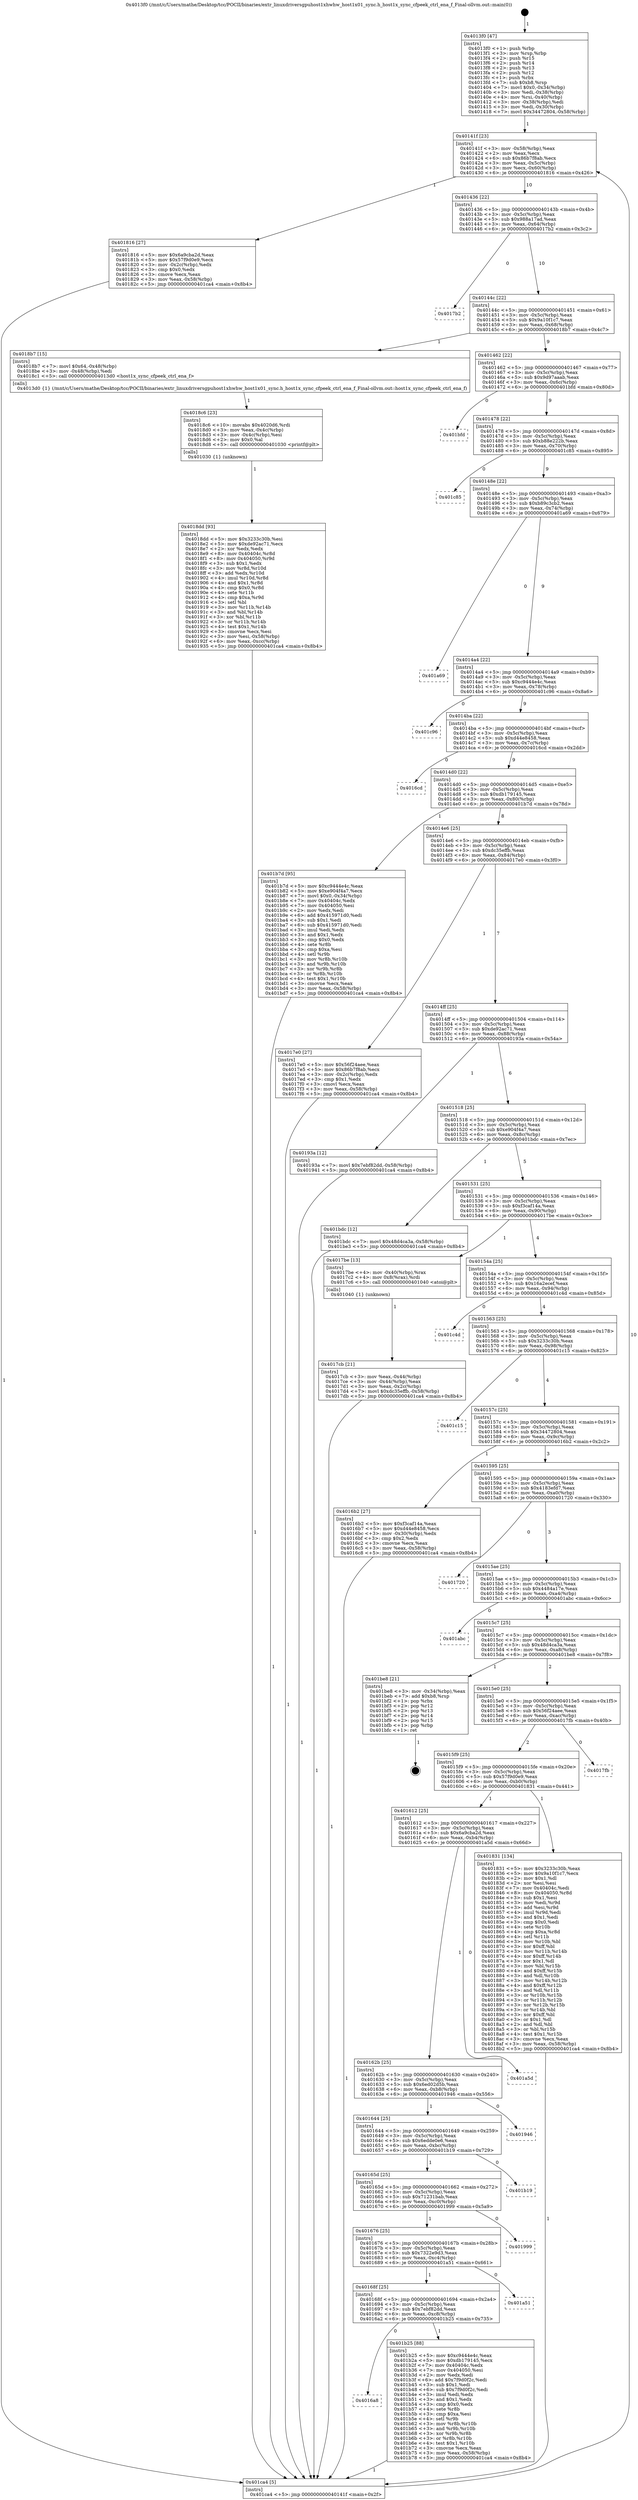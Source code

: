digraph "0x4013f0" {
  label = "0x4013f0 (/mnt/c/Users/mathe/Desktop/tcc/POCII/binaries/extr_linuxdriversgpuhost1xhwhw_host1x01_sync.h_host1x_sync_cfpeek_ctrl_ena_f_Final-ollvm.out::main(0))"
  labelloc = "t"
  node[shape=record]

  Entry [label="",width=0.3,height=0.3,shape=circle,fillcolor=black,style=filled]
  "0x40141f" [label="{
     0x40141f [23]\l
     | [instrs]\l
     &nbsp;&nbsp;0x40141f \<+3\>: mov -0x58(%rbp),%eax\l
     &nbsp;&nbsp;0x401422 \<+2\>: mov %eax,%ecx\l
     &nbsp;&nbsp;0x401424 \<+6\>: sub $0x86b7f8ab,%ecx\l
     &nbsp;&nbsp;0x40142a \<+3\>: mov %eax,-0x5c(%rbp)\l
     &nbsp;&nbsp;0x40142d \<+3\>: mov %ecx,-0x60(%rbp)\l
     &nbsp;&nbsp;0x401430 \<+6\>: je 0000000000401816 \<main+0x426\>\l
  }"]
  "0x401816" [label="{
     0x401816 [27]\l
     | [instrs]\l
     &nbsp;&nbsp;0x401816 \<+5\>: mov $0x6a9cba2d,%eax\l
     &nbsp;&nbsp;0x40181b \<+5\>: mov $0x57f9d0e9,%ecx\l
     &nbsp;&nbsp;0x401820 \<+3\>: mov -0x2c(%rbp),%edx\l
     &nbsp;&nbsp;0x401823 \<+3\>: cmp $0x0,%edx\l
     &nbsp;&nbsp;0x401826 \<+3\>: cmove %ecx,%eax\l
     &nbsp;&nbsp;0x401829 \<+3\>: mov %eax,-0x58(%rbp)\l
     &nbsp;&nbsp;0x40182c \<+5\>: jmp 0000000000401ca4 \<main+0x8b4\>\l
  }"]
  "0x401436" [label="{
     0x401436 [22]\l
     | [instrs]\l
     &nbsp;&nbsp;0x401436 \<+5\>: jmp 000000000040143b \<main+0x4b\>\l
     &nbsp;&nbsp;0x40143b \<+3\>: mov -0x5c(%rbp),%eax\l
     &nbsp;&nbsp;0x40143e \<+5\>: sub $0x988a17ad,%eax\l
     &nbsp;&nbsp;0x401443 \<+3\>: mov %eax,-0x64(%rbp)\l
     &nbsp;&nbsp;0x401446 \<+6\>: je 00000000004017b2 \<main+0x3c2\>\l
  }"]
  Exit [label="",width=0.3,height=0.3,shape=circle,fillcolor=black,style=filled,peripheries=2]
  "0x4017b2" [label="{
     0x4017b2\l
  }", style=dashed]
  "0x40144c" [label="{
     0x40144c [22]\l
     | [instrs]\l
     &nbsp;&nbsp;0x40144c \<+5\>: jmp 0000000000401451 \<main+0x61\>\l
     &nbsp;&nbsp;0x401451 \<+3\>: mov -0x5c(%rbp),%eax\l
     &nbsp;&nbsp;0x401454 \<+5\>: sub $0x9a10f1c7,%eax\l
     &nbsp;&nbsp;0x401459 \<+3\>: mov %eax,-0x68(%rbp)\l
     &nbsp;&nbsp;0x40145c \<+6\>: je 00000000004018b7 \<main+0x4c7\>\l
  }"]
  "0x4016a8" [label="{
     0x4016a8\l
  }", style=dashed]
  "0x4018b7" [label="{
     0x4018b7 [15]\l
     | [instrs]\l
     &nbsp;&nbsp;0x4018b7 \<+7\>: movl $0x64,-0x48(%rbp)\l
     &nbsp;&nbsp;0x4018be \<+3\>: mov -0x48(%rbp),%edi\l
     &nbsp;&nbsp;0x4018c1 \<+5\>: call 00000000004013d0 \<host1x_sync_cfpeek_ctrl_ena_f\>\l
     | [calls]\l
     &nbsp;&nbsp;0x4013d0 \{1\} (/mnt/c/Users/mathe/Desktop/tcc/POCII/binaries/extr_linuxdriversgpuhost1xhwhw_host1x01_sync.h_host1x_sync_cfpeek_ctrl_ena_f_Final-ollvm.out::host1x_sync_cfpeek_ctrl_ena_f)\l
  }"]
  "0x401462" [label="{
     0x401462 [22]\l
     | [instrs]\l
     &nbsp;&nbsp;0x401462 \<+5\>: jmp 0000000000401467 \<main+0x77\>\l
     &nbsp;&nbsp;0x401467 \<+3\>: mov -0x5c(%rbp),%eax\l
     &nbsp;&nbsp;0x40146a \<+5\>: sub $0x9d97aaab,%eax\l
     &nbsp;&nbsp;0x40146f \<+3\>: mov %eax,-0x6c(%rbp)\l
     &nbsp;&nbsp;0x401472 \<+6\>: je 0000000000401bfd \<main+0x80d\>\l
  }"]
  "0x401b25" [label="{
     0x401b25 [88]\l
     | [instrs]\l
     &nbsp;&nbsp;0x401b25 \<+5\>: mov $0xc9444e4c,%eax\l
     &nbsp;&nbsp;0x401b2a \<+5\>: mov $0xdb179145,%ecx\l
     &nbsp;&nbsp;0x401b2f \<+7\>: mov 0x40404c,%edx\l
     &nbsp;&nbsp;0x401b36 \<+7\>: mov 0x404050,%esi\l
     &nbsp;&nbsp;0x401b3d \<+2\>: mov %edx,%edi\l
     &nbsp;&nbsp;0x401b3f \<+6\>: add $0x7f9d0f2c,%edi\l
     &nbsp;&nbsp;0x401b45 \<+3\>: sub $0x1,%edi\l
     &nbsp;&nbsp;0x401b48 \<+6\>: sub $0x7f9d0f2c,%edi\l
     &nbsp;&nbsp;0x401b4e \<+3\>: imul %edi,%edx\l
     &nbsp;&nbsp;0x401b51 \<+3\>: and $0x1,%edx\l
     &nbsp;&nbsp;0x401b54 \<+3\>: cmp $0x0,%edx\l
     &nbsp;&nbsp;0x401b57 \<+4\>: sete %r8b\l
     &nbsp;&nbsp;0x401b5b \<+3\>: cmp $0xa,%esi\l
     &nbsp;&nbsp;0x401b5e \<+4\>: setl %r9b\l
     &nbsp;&nbsp;0x401b62 \<+3\>: mov %r8b,%r10b\l
     &nbsp;&nbsp;0x401b65 \<+3\>: and %r9b,%r10b\l
     &nbsp;&nbsp;0x401b68 \<+3\>: xor %r9b,%r8b\l
     &nbsp;&nbsp;0x401b6b \<+3\>: or %r8b,%r10b\l
     &nbsp;&nbsp;0x401b6e \<+4\>: test $0x1,%r10b\l
     &nbsp;&nbsp;0x401b72 \<+3\>: cmovne %ecx,%eax\l
     &nbsp;&nbsp;0x401b75 \<+3\>: mov %eax,-0x58(%rbp)\l
     &nbsp;&nbsp;0x401b78 \<+5\>: jmp 0000000000401ca4 \<main+0x8b4\>\l
  }"]
  "0x401bfd" [label="{
     0x401bfd\l
  }", style=dashed]
  "0x401478" [label="{
     0x401478 [22]\l
     | [instrs]\l
     &nbsp;&nbsp;0x401478 \<+5\>: jmp 000000000040147d \<main+0x8d\>\l
     &nbsp;&nbsp;0x40147d \<+3\>: mov -0x5c(%rbp),%eax\l
     &nbsp;&nbsp;0x401480 \<+5\>: sub $0xb88e222b,%eax\l
     &nbsp;&nbsp;0x401485 \<+3\>: mov %eax,-0x70(%rbp)\l
     &nbsp;&nbsp;0x401488 \<+6\>: je 0000000000401c85 \<main+0x895\>\l
  }"]
  "0x40168f" [label="{
     0x40168f [25]\l
     | [instrs]\l
     &nbsp;&nbsp;0x40168f \<+5\>: jmp 0000000000401694 \<main+0x2a4\>\l
     &nbsp;&nbsp;0x401694 \<+3\>: mov -0x5c(%rbp),%eax\l
     &nbsp;&nbsp;0x401697 \<+5\>: sub $0x7ebf82dd,%eax\l
     &nbsp;&nbsp;0x40169c \<+6\>: mov %eax,-0xc8(%rbp)\l
     &nbsp;&nbsp;0x4016a2 \<+6\>: je 0000000000401b25 \<main+0x735\>\l
  }"]
  "0x401c85" [label="{
     0x401c85\l
  }", style=dashed]
  "0x40148e" [label="{
     0x40148e [22]\l
     | [instrs]\l
     &nbsp;&nbsp;0x40148e \<+5\>: jmp 0000000000401493 \<main+0xa3\>\l
     &nbsp;&nbsp;0x401493 \<+3\>: mov -0x5c(%rbp),%eax\l
     &nbsp;&nbsp;0x401496 \<+5\>: sub $0xb89c3cb2,%eax\l
     &nbsp;&nbsp;0x40149b \<+3\>: mov %eax,-0x74(%rbp)\l
     &nbsp;&nbsp;0x40149e \<+6\>: je 0000000000401a69 \<main+0x679\>\l
  }"]
  "0x401a51" [label="{
     0x401a51\l
  }", style=dashed]
  "0x401a69" [label="{
     0x401a69\l
  }", style=dashed]
  "0x4014a4" [label="{
     0x4014a4 [22]\l
     | [instrs]\l
     &nbsp;&nbsp;0x4014a4 \<+5\>: jmp 00000000004014a9 \<main+0xb9\>\l
     &nbsp;&nbsp;0x4014a9 \<+3\>: mov -0x5c(%rbp),%eax\l
     &nbsp;&nbsp;0x4014ac \<+5\>: sub $0xc9444e4c,%eax\l
     &nbsp;&nbsp;0x4014b1 \<+3\>: mov %eax,-0x78(%rbp)\l
     &nbsp;&nbsp;0x4014b4 \<+6\>: je 0000000000401c96 \<main+0x8a6\>\l
  }"]
  "0x401676" [label="{
     0x401676 [25]\l
     | [instrs]\l
     &nbsp;&nbsp;0x401676 \<+5\>: jmp 000000000040167b \<main+0x28b\>\l
     &nbsp;&nbsp;0x40167b \<+3\>: mov -0x5c(%rbp),%eax\l
     &nbsp;&nbsp;0x40167e \<+5\>: sub $0x7322e9d3,%eax\l
     &nbsp;&nbsp;0x401683 \<+6\>: mov %eax,-0xc4(%rbp)\l
     &nbsp;&nbsp;0x401689 \<+6\>: je 0000000000401a51 \<main+0x661\>\l
  }"]
  "0x401c96" [label="{
     0x401c96\l
  }", style=dashed]
  "0x4014ba" [label="{
     0x4014ba [22]\l
     | [instrs]\l
     &nbsp;&nbsp;0x4014ba \<+5\>: jmp 00000000004014bf \<main+0xcf\>\l
     &nbsp;&nbsp;0x4014bf \<+3\>: mov -0x5c(%rbp),%eax\l
     &nbsp;&nbsp;0x4014c2 \<+5\>: sub $0xd44e8458,%eax\l
     &nbsp;&nbsp;0x4014c7 \<+3\>: mov %eax,-0x7c(%rbp)\l
     &nbsp;&nbsp;0x4014ca \<+6\>: je 00000000004016cd \<main+0x2dd\>\l
  }"]
  "0x401999" [label="{
     0x401999\l
  }", style=dashed]
  "0x4016cd" [label="{
     0x4016cd\l
  }", style=dashed]
  "0x4014d0" [label="{
     0x4014d0 [22]\l
     | [instrs]\l
     &nbsp;&nbsp;0x4014d0 \<+5\>: jmp 00000000004014d5 \<main+0xe5\>\l
     &nbsp;&nbsp;0x4014d5 \<+3\>: mov -0x5c(%rbp),%eax\l
     &nbsp;&nbsp;0x4014d8 \<+5\>: sub $0xdb179145,%eax\l
     &nbsp;&nbsp;0x4014dd \<+3\>: mov %eax,-0x80(%rbp)\l
     &nbsp;&nbsp;0x4014e0 \<+6\>: je 0000000000401b7d \<main+0x78d\>\l
  }"]
  "0x40165d" [label="{
     0x40165d [25]\l
     | [instrs]\l
     &nbsp;&nbsp;0x40165d \<+5\>: jmp 0000000000401662 \<main+0x272\>\l
     &nbsp;&nbsp;0x401662 \<+3\>: mov -0x5c(%rbp),%eax\l
     &nbsp;&nbsp;0x401665 \<+5\>: sub $0x71231bab,%eax\l
     &nbsp;&nbsp;0x40166a \<+6\>: mov %eax,-0xc0(%rbp)\l
     &nbsp;&nbsp;0x401670 \<+6\>: je 0000000000401999 \<main+0x5a9\>\l
  }"]
  "0x401b7d" [label="{
     0x401b7d [95]\l
     | [instrs]\l
     &nbsp;&nbsp;0x401b7d \<+5\>: mov $0xc9444e4c,%eax\l
     &nbsp;&nbsp;0x401b82 \<+5\>: mov $0xe904f4a7,%ecx\l
     &nbsp;&nbsp;0x401b87 \<+7\>: movl $0x0,-0x34(%rbp)\l
     &nbsp;&nbsp;0x401b8e \<+7\>: mov 0x40404c,%edx\l
     &nbsp;&nbsp;0x401b95 \<+7\>: mov 0x404050,%esi\l
     &nbsp;&nbsp;0x401b9c \<+2\>: mov %edx,%edi\l
     &nbsp;&nbsp;0x401b9e \<+6\>: add $0x415971d0,%edi\l
     &nbsp;&nbsp;0x401ba4 \<+3\>: sub $0x1,%edi\l
     &nbsp;&nbsp;0x401ba7 \<+6\>: sub $0x415971d0,%edi\l
     &nbsp;&nbsp;0x401bad \<+3\>: imul %edi,%edx\l
     &nbsp;&nbsp;0x401bb0 \<+3\>: and $0x1,%edx\l
     &nbsp;&nbsp;0x401bb3 \<+3\>: cmp $0x0,%edx\l
     &nbsp;&nbsp;0x401bb6 \<+4\>: sete %r8b\l
     &nbsp;&nbsp;0x401bba \<+3\>: cmp $0xa,%esi\l
     &nbsp;&nbsp;0x401bbd \<+4\>: setl %r9b\l
     &nbsp;&nbsp;0x401bc1 \<+3\>: mov %r8b,%r10b\l
     &nbsp;&nbsp;0x401bc4 \<+3\>: and %r9b,%r10b\l
     &nbsp;&nbsp;0x401bc7 \<+3\>: xor %r9b,%r8b\l
     &nbsp;&nbsp;0x401bca \<+3\>: or %r8b,%r10b\l
     &nbsp;&nbsp;0x401bcd \<+4\>: test $0x1,%r10b\l
     &nbsp;&nbsp;0x401bd1 \<+3\>: cmovne %ecx,%eax\l
     &nbsp;&nbsp;0x401bd4 \<+3\>: mov %eax,-0x58(%rbp)\l
     &nbsp;&nbsp;0x401bd7 \<+5\>: jmp 0000000000401ca4 \<main+0x8b4\>\l
  }"]
  "0x4014e6" [label="{
     0x4014e6 [25]\l
     | [instrs]\l
     &nbsp;&nbsp;0x4014e6 \<+5\>: jmp 00000000004014eb \<main+0xfb\>\l
     &nbsp;&nbsp;0x4014eb \<+3\>: mov -0x5c(%rbp),%eax\l
     &nbsp;&nbsp;0x4014ee \<+5\>: sub $0xdc35effb,%eax\l
     &nbsp;&nbsp;0x4014f3 \<+6\>: mov %eax,-0x84(%rbp)\l
     &nbsp;&nbsp;0x4014f9 \<+6\>: je 00000000004017e0 \<main+0x3f0\>\l
  }"]
  "0x401b19" [label="{
     0x401b19\l
  }", style=dashed]
  "0x4017e0" [label="{
     0x4017e0 [27]\l
     | [instrs]\l
     &nbsp;&nbsp;0x4017e0 \<+5\>: mov $0x56f24aee,%eax\l
     &nbsp;&nbsp;0x4017e5 \<+5\>: mov $0x86b7f8ab,%ecx\l
     &nbsp;&nbsp;0x4017ea \<+3\>: mov -0x2c(%rbp),%edx\l
     &nbsp;&nbsp;0x4017ed \<+3\>: cmp $0x1,%edx\l
     &nbsp;&nbsp;0x4017f0 \<+3\>: cmovl %ecx,%eax\l
     &nbsp;&nbsp;0x4017f3 \<+3\>: mov %eax,-0x58(%rbp)\l
     &nbsp;&nbsp;0x4017f6 \<+5\>: jmp 0000000000401ca4 \<main+0x8b4\>\l
  }"]
  "0x4014ff" [label="{
     0x4014ff [25]\l
     | [instrs]\l
     &nbsp;&nbsp;0x4014ff \<+5\>: jmp 0000000000401504 \<main+0x114\>\l
     &nbsp;&nbsp;0x401504 \<+3\>: mov -0x5c(%rbp),%eax\l
     &nbsp;&nbsp;0x401507 \<+5\>: sub $0xde92ac71,%eax\l
     &nbsp;&nbsp;0x40150c \<+6\>: mov %eax,-0x88(%rbp)\l
     &nbsp;&nbsp;0x401512 \<+6\>: je 000000000040193a \<main+0x54a\>\l
  }"]
  "0x401644" [label="{
     0x401644 [25]\l
     | [instrs]\l
     &nbsp;&nbsp;0x401644 \<+5\>: jmp 0000000000401649 \<main+0x259\>\l
     &nbsp;&nbsp;0x401649 \<+3\>: mov -0x5c(%rbp),%eax\l
     &nbsp;&nbsp;0x40164c \<+5\>: sub $0x6edde0e6,%eax\l
     &nbsp;&nbsp;0x401651 \<+6\>: mov %eax,-0xbc(%rbp)\l
     &nbsp;&nbsp;0x401657 \<+6\>: je 0000000000401b19 \<main+0x729\>\l
  }"]
  "0x40193a" [label="{
     0x40193a [12]\l
     | [instrs]\l
     &nbsp;&nbsp;0x40193a \<+7\>: movl $0x7ebf82dd,-0x58(%rbp)\l
     &nbsp;&nbsp;0x401941 \<+5\>: jmp 0000000000401ca4 \<main+0x8b4\>\l
  }"]
  "0x401518" [label="{
     0x401518 [25]\l
     | [instrs]\l
     &nbsp;&nbsp;0x401518 \<+5\>: jmp 000000000040151d \<main+0x12d\>\l
     &nbsp;&nbsp;0x40151d \<+3\>: mov -0x5c(%rbp),%eax\l
     &nbsp;&nbsp;0x401520 \<+5\>: sub $0xe904f4a7,%eax\l
     &nbsp;&nbsp;0x401525 \<+6\>: mov %eax,-0x8c(%rbp)\l
     &nbsp;&nbsp;0x40152b \<+6\>: je 0000000000401bdc \<main+0x7ec\>\l
  }"]
  "0x401946" [label="{
     0x401946\l
  }", style=dashed]
  "0x401bdc" [label="{
     0x401bdc [12]\l
     | [instrs]\l
     &nbsp;&nbsp;0x401bdc \<+7\>: movl $0x48d4ca3a,-0x58(%rbp)\l
     &nbsp;&nbsp;0x401be3 \<+5\>: jmp 0000000000401ca4 \<main+0x8b4\>\l
  }"]
  "0x401531" [label="{
     0x401531 [25]\l
     | [instrs]\l
     &nbsp;&nbsp;0x401531 \<+5\>: jmp 0000000000401536 \<main+0x146\>\l
     &nbsp;&nbsp;0x401536 \<+3\>: mov -0x5c(%rbp),%eax\l
     &nbsp;&nbsp;0x401539 \<+5\>: sub $0xf3caf14a,%eax\l
     &nbsp;&nbsp;0x40153e \<+6\>: mov %eax,-0x90(%rbp)\l
     &nbsp;&nbsp;0x401544 \<+6\>: je 00000000004017be \<main+0x3ce\>\l
  }"]
  "0x40162b" [label="{
     0x40162b [25]\l
     | [instrs]\l
     &nbsp;&nbsp;0x40162b \<+5\>: jmp 0000000000401630 \<main+0x240\>\l
     &nbsp;&nbsp;0x401630 \<+3\>: mov -0x5c(%rbp),%eax\l
     &nbsp;&nbsp;0x401633 \<+5\>: sub $0x6ed02d5b,%eax\l
     &nbsp;&nbsp;0x401638 \<+6\>: mov %eax,-0xb8(%rbp)\l
     &nbsp;&nbsp;0x40163e \<+6\>: je 0000000000401946 \<main+0x556\>\l
  }"]
  "0x4017be" [label="{
     0x4017be [13]\l
     | [instrs]\l
     &nbsp;&nbsp;0x4017be \<+4\>: mov -0x40(%rbp),%rax\l
     &nbsp;&nbsp;0x4017c2 \<+4\>: mov 0x8(%rax),%rdi\l
     &nbsp;&nbsp;0x4017c6 \<+5\>: call 0000000000401040 \<atoi@plt\>\l
     | [calls]\l
     &nbsp;&nbsp;0x401040 \{1\} (unknown)\l
  }"]
  "0x40154a" [label="{
     0x40154a [25]\l
     | [instrs]\l
     &nbsp;&nbsp;0x40154a \<+5\>: jmp 000000000040154f \<main+0x15f\>\l
     &nbsp;&nbsp;0x40154f \<+3\>: mov -0x5c(%rbp),%eax\l
     &nbsp;&nbsp;0x401552 \<+5\>: sub $0x16a2ecef,%eax\l
     &nbsp;&nbsp;0x401557 \<+6\>: mov %eax,-0x94(%rbp)\l
     &nbsp;&nbsp;0x40155d \<+6\>: je 0000000000401c4d \<main+0x85d\>\l
  }"]
  "0x401a5d" [label="{
     0x401a5d\l
  }", style=dashed]
  "0x401c4d" [label="{
     0x401c4d\l
  }", style=dashed]
  "0x401563" [label="{
     0x401563 [25]\l
     | [instrs]\l
     &nbsp;&nbsp;0x401563 \<+5\>: jmp 0000000000401568 \<main+0x178\>\l
     &nbsp;&nbsp;0x401568 \<+3\>: mov -0x5c(%rbp),%eax\l
     &nbsp;&nbsp;0x40156b \<+5\>: sub $0x3233c30b,%eax\l
     &nbsp;&nbsp;0x401570 \<+6\>: mov %eax,-0x98(%rbp)\l
     &nbsp;&nbsp;0x401576 \<+6\>: je 0000000000401c15 \<main+0x825\>\l
  }"]
  "0x4018dd" [label="{
     0x4018dd [93]\l
     | [instrs]\l
     &nbsp;&nbsp;0x4018dd \<+5\>: mov $0x3233c30b,%esi\l
     &nbsp;&nbsp;0x4018e2 \<+5\>: mov $0xde92ac71,%ecx\l
     &nbsp;&nbsp;0x4018e7 \<+2\>: xor %edx,%edx\l
     &nbsp;&nbsp;0x4018e9 \<+8\>: mov 0x40404c,%r8d\l
     &nbsp;&nbsp;0x4018f1 \<+8\>: mov 0x404050,%r9d\l
     &nbsp;&nbsp;0x4018f9 \<+3\>: sub $0x1,%edx\l
     &nbsp;&nbsp;0x4018fc \<+3\>: mov %r8d,%r10d\l
     &nbsp;&nbsp;0x4018ff \<+3\>: add %edx,%r10d\l
     &nbsp;&nbsp;0x401902 \<+4\>: imul %r10d,%r8d\l
     &nbsp;&nbsp;0x401906 \<+4\>: and $0x1,%r8d\l
     &nbsp;&nbsp;0x40190a \<+4\>: cmp $0x0,%r8d\l
     &nbsp;&nbsp;0x40190e \<+4\>: sete %r11b\l
     &nbsp;&nbsp;0x401912 \<+4\>: cmp $0xa,%r9d\l
     &nbsp;&nbsp;0x401916 \<+3\>: setl %bl\l
     &nbsp;&nbsp;0x401919 \<+3\>: mov %r11b,%r14b\l
     &nbsp;&nbsp;0x40191c \<+3\>: and %bl,%r14b\l
     &nbsp;&nbsp;0x40191f \<+3\>: xor %bl,%r11b\l
     &nbsp;&nbsp;0x401922 \<+3\>: or %r11b,%r14b\l
     &nbsp;&nbsp;0x401925 \<+4\>: test $0x1,%r14b\l
     &nbsp;&nbsp;0x401929 \<+3\>: cmovne %ecx,%esi\l
     &nbsp;&nbsp;0x40192c \<+3\>: mov %esi,-0x58(%rbp)\l
     &nbsp;&nbsp;0x40192f \<+6\>: mov %eax,-0xcc(%rbp)\l
     &nbsp;&nbsp;0x401935 \<+5\>: jmp 0000000000401ca4 \<main+0x8b4\>\l
  }"]
  "0x401c15" [label="{
     0x401c15\l
  }", style=dashed]
  "0x40157c" [label="{
     0x40157c [25]\l
     | [instrs]\l
     &nbsp;&nbsp;0x40157c \<+5\>: jmp 0000000000401581 \<main+0x191\>\l
     &nbsp;&nbsp;0x401581 \<+3\>: mov -0x5c(%rbp),%eax\l
     &nbsp;&nbsp;0x401584 \<+5\>: sub $0x34472804,%eax\l
     &nbsp;&nbsp;0x401589 \<+6\>: mov %eax,-0x9c(%rbp)\l
     &nbsp;&nbsp;0x40158f \<+6\>: je 00000000004016b2 \<main+0x2c2\>\l
  }"]
  "0x4018c6" [label="{
     0x4018c6 [23]\l
     | [instrs]\l
     &nbsp;&nbsp;0x4018c6 \<+10\>: movabs $0x4020d6,%rdi\l
     &nbsp;&nbsp;0x4018d0 \<+3\>: mov %eax,-0x4c(%rbp)\l
     &nbsp;&nbsp;0x4018d3 \<+3\>: mov -0x4c(%rbp),%esi\l
     &nbsp;&nbsp;0x4018d6 \<+2\>: mov $0x0,%al\l
     &nbsp;&nbsp;0x4018d8 \<+5\>: call 0000000000401030 \<printf@plt\>\l
     | [calls]\l
     &nbsp;&nbsp;0x401030 \{1\} (unknown)\l
  }"]
  "0x4016b2" [label="{
     0x4016b2 [27]\l
     | [instrs]\l
     &nbsp;&nbsp;0x4016b2 \<+5\>: mov $0xf3caf14a,%eax\l
     &nbsp;&nbsp;0x4016b7 \<+5\>: mov $0xd44e8458,%ecx\l
     &nbsp;&nbsp;0x4016bc \<+3\>: mov -0x30(%rbp),%edx\l
     &nbsp;&nbsp;0x4016bf \<+3\>: cmp $0x2,%edx\l
     &nbsp;&nbsp;0x4016c2 \<+3\>: cmovne %ecx,%eax\l
     &nbsp;&nbsp;0x4016c5 \<+3\>: mov %eax,-0x58(%rbp)\l
     &nbsp;&nbsp;0x4016c8 \<+5\>: jmp 0000000000401ca4 \<main+0x8b4\>\l
  }"]
  "0x401595" [label="{
     0x401595 [25]\l
     | [instrs]\l
     &nbsp;&nbsp;0x401595 \<+5\>: jmp 000000000040159a \<main+0x1aa\>\l
     &nbsp;&nbsp;0x40159a \<+3\>: mov -0x5c(%rbp),%eax\l
     &nbsp;&nbsp;0x40159d \<+5\>: sub $0x4183efd7,%eax\l
     &nbsp;&nbsp;0x4015a2 \<+6\>: mov %eax,-0xa0(%rbp)\l
     &nbsp;&nbsp;0x4015a8 \<+6\>: je 0000000000401720 \<main+0x330\>\l
  }"]
  "0x401ca4" [label="{
     0x401ca4 [5]\l
     | [instrs]\l
     &nbsp;&nbsp;0x401ca4 \<+5\>: jmp 000000000040141f \<main+0x2f\>\l
  }"]
  "0x4013f0" [label="{
     0x4013f0 [47]\l
     | [instrs]\l
     &nbsp;&nbsp;0x4013f0 \<+1\>: push %rbp\l
     &nbsp;&nbsp;0x4013f1 \<+3\>: mov %rsp,%rbp\l
     &nbsp;&nbsp;0x4013f4 \<+2\>: push %r15\l
     &nbsp;&nbsp;0x4013f6 \<+2\>: push %r14\l
     &nbsp;&nbsp;0x4013f8 \<+2\>: push %r13\l
     &nbsp;&nbsp;0x4013fa \<+2\>: push %r12\l
     &nbsp;&nbsp;0x4013fc \<+1\>: push %rbx\l
     &nbsp;&nbsp;0x4013fd \<+7\>: sub $0xb8,%rsp\l
     &nbsp;&nbsp;0x401404 \<+7\>: movl $0x0,-0x34(%rbp)\l
     &nbsp;&nbsp;0x40140b \<+3\>: mov %edi,-0x38(%rbp)\l
     &nbsp;&nbsp;0x40140e \<+4\>: mov %rsi,-0x40(%rbp)\l
     &nbsp;&nbsp;0x401412 \<+3\>: mov -0x38(%rbp),%edi\l
     &nbsp;&nbsp;0x401415 \<+3\>: mov %edi,-0x30(%rbp)\l
     &nbsp;&nbsp;0x401418 \<+7\>: movl $0x34472804,-0x58(%rbp)\l
  }"]
  "0x4017cb" [label="{
     0x4017cb [21]\l
     | [instrs]\l
     &nbsp;&nbsp;0x4017cb \<+3\>: mov %eax,-0x44(%rbp)\l
     &nbsp;&nbsp;0x4017ce \<+3\>: mov -0x44(%rbp),%eax\l
     &nbsp;&nbsp;0x4017d1 \<+3\>: mov %eax,-0x2c(%rbp)\l
     &nbsp;&nbsp;0x4017d4 \<+7\>: movl $0xdc35effb,-0x58(%rbp)\l
     &nbsp;&nbsp;0x4017db \<+5\>: jmp 0000000000401ca4 \<main+0x8b4\>\l
  }"]
  "0x401612" [label="{
     0x401612 [25]\l
     | [instrs]\l
     &nbsp;&nbsp;0x401612 \<+5\>: jmp 0000000000401617 \<main+0x227\>\l
     &nbsp;&nbsp;0x401617 \<+3\>: mov -0x5c(%rbp),%eax\l
     &nbsp;&nbsp;0x40161a \<+5\>: sub $0x6a9cba2d,%eax\l
     &nbsp;&nbsp;0x40161f \<+6\>: mov %eax,-0xb4(%rbp)\l
     &nbsp;&nbsp;0x401625 \<+6\>: je 0000000000401a5d \<main+0x66d\>\l
  }"]
  "0x401720" [label="{
     0x401720\l
  }", style=dashed]
  "0x4015ae" [label="{
     0x4015ae [25]\l
     | [instrs]\l
     &nbsp;&nbsp;0x4015ae \<+5\>: jmp 00000000004015b3 \<main+0x1c3\>\l
     &nbsp;&nbsp;0x4015b3 \<+3\>: mov -0x5c(%rbp),%eax\l
     &nbsp;&nbsp;0x4015b6 \<+5\>: sub $0x4484a17e,%eax\l
     &nbsp;&nbsp;0x4015bb \<+6\>: mov %eax,-0xa4(%rbp)\l
     &nbsp;&nbsp;0x4015c1 \<+6\>: je 0000000000401abc \<main+0x6cc\>\l
  }"]
  "0x401831" [label="{
     0x401831 [134]\l
     | [instrs]\l
     &nbsp;&nbsp;0x401831 \<+5\>: mov $0x3233c30b,%eax\l
     &nbsp;&nbsp;0x401836 \<+5\>: mov $0x9a10f1c7,%ecx\l
     &nbsp;&nbsp;0x40183b \<+2\>: mov $0x1,%dl\l
     &nbsp;&nbsp;0x40183d \<+2\>: xor %esi,%esi\l
     &nbsp;&nbsp;0x40183f \<+7\>: mov 0x40404c,%edi\l
     &nbsp;&nbsp;0x401846 \<+8\>: mov 0x404050,%r8d\l
     &nbsp;&nbsp;0x40184e \<+3\>: sub $0x1,%esi\l
     &nbsp;&nbsp;0x401851 \<+3\>: mov %edi,%r9d\l
     &nbsp;&nbsp;0x401854 \<+3\>: add %esi,%r9d\l
     &nbsp;&nbsp;0x401857 \<+4\>: imul %r9d,%edi\l
     &nbsp;&nbsp;0x40185b \<+3\>: and $0x1,%edi\l
     &nbsp;&nbsp;0x40185e \<+3\>: cmp $0x0,%edi\l
     &nbsp;&nbsp;0x401861 \<+4\>: sete %r10b\l
     &nbsp;&nbsp;0x401865 \<+4\>: cmp $0xa,%r8d\l
     &nbsp;&nbsp;0x401869 \<+4\>: setl %r11b\l
     &nbsp;&nbsp;0x40186d \<+3\>: mov %r10b,%bl\l
     &nbsp;&nbsp;0x401870 \<+3\>: xor $0xff,%bl\l
     &nbsp;&nbsp;0x401873 \<+3\>: mov %r11b,%r14b\l
     &nbsp;&nbsp;0x401876 \<+4\>: xor $0xff,%r14b\l
     &nbsp;&nbsp;0x40187a \<+3\>: xor $0x1,%dl\l
     &nbsp;&nbsp;0x40187d \<+3\>: mov %bl,%r15b\l
     &nbsp;&nbsp;0x401880 \<+4\>: and $0xff,%r15b\l
     &nbsp;&nbsp;0x401884 \<+3\>: and %dl,%r10b\l
     &nbsp;&nbsp;0x401887 \<+3\>: mov %r14b,%r12b\l
     &nbsp;&nbsp;0x40188a \<+4\>: and $0xff,%r12b\l
     &nbsp;&nbsp;0x40188e \<+3\>: and %dl,%r11b\l
     &nbsp;&nbsp;0x401891 \<+3\>: or %r10b,%r15b\l
     &nbsp;&nbsp;0x401894 \<+3\>: or %r11b,%r12b\l
     &nbsp;&nbsp;0x401897 \<+3\>: xor %r12b,%r15b\l
     &nbsp;&nbsp;0x40189a \<+3\>: or %r14b,%bl\l
     &nbsp;&nbsp;0x40189d \<+3\>: xor $0xff,%bl\l
     &nbsp;&nbsp;0x4018a0 \<+3\>: or $0x1,%dl\l
     &nbsp;&nbsp;0x4018a3 \<+2\>: and %dl,%bl\l
     &nbsp;&nbsp;0x4018a5 \<+3\>: or %bl,%r15b\l
     &nbsp;&nbsp;0x4018a8 \<+4\>: test $0x1,%r15b\l
     &nbsp;&nbsp;0x4018ac \<+3\>: cmovne %ecx,%eax\l
     &nbsp;&nbsp;0x4018af \<+3\>: mov %eax,-0x58(%rbp)\l
     &nbsp;&nbsp;0x4018b2 \<+5\>: jmp 0000000000401ca4 \<main+0x8b4\>\l
  }"]
  "0x401abc" [label="{
     0x401abc\l
  }", style=dashed]
  "0x4015c7" [label="{
     0x4015c7 [25]\l
     | [instrs]\l
     &nbsp;&nbsp;0x4015c7 \<+5\>: jmp 00000000004015cc \<main+0x1dc\>\l
     &nbsp;&nbsp;0x4015cc \<+3\>: mov -0x5c(%rbp),%eax\l
     &nbsp;&nbsp;0x4015cf \<+5\>: sub $0x48d4ca3a,%eax\l
     &nbsp;&nbsp;0x4015d4 \<+6\>: mov %eax,-0xa8(%rbp)\l
     &nbsp;&nbsp;0x4015da \<+6\>: je 0000000000401be8 \<main+0x7f8\>\l
  }"]
  "0x4015f9" [label="{
     0x4015f9 [25]\l
     | [instrs]\l
     &nbsp;&nbsp;0x4015f9 \<+5\>: jmp 00000000004015fe \<main+0x20e\>\l
     &nbsp;&nbsp;0x4015fe \<+3\>: mov -0x5c(%rbp),%eax\l
     &nbsp;&nbsp;0x401601 \<+5\>: sub $0x57f9d0e9,%eax\l
     &nbsp;&nbsp;0x401606 \<+6\>: mov %eax,-0xb0(%rbp)\l
     &nbsp;&nbsp;0x40160c \<+6\>: je 0000000000401831 \<main+0x441\>\l
  }"]
  "0x401be8" [label="{
     0x401be8 [21]\l
     | [instrs]\l
     &nbsp;&nbsp;0x401be8 \<+3\>: mov -0x34(%rbp),%eax\l
     &nbsp;&nbsp;0x401beb \<+7\>: add $0xb8,%rsp\l
     &nbsp;&nbsp;0x401bf2 \<+1\>: pop %rbx\l
     &nbsp;&nbsp;0x401bf3 \<+2\>: pop %r12\l
     &nbsp;&nbsp;0x401bf5 \<+2\>: pop %r13\l
     &nbsp;&nbsp;0x401bf7 \<+2\>: pop %r14\l
     &nbsp;&nbsp;0x401bf9 \<+2\>: pop %r15\l
     &nbsp;&nbsp;0x401bfb \<+1\>: pop %rbp\l
     &nbsp;&nbsp;0x401bfc \<+1\>: ret\l
  }"]
  "0x4015e0" [label="{
     0x4015e0 [25]\l
     | [instrs]\l
     &nbsp;&nbsp;0x4015e0 \<+5\>: jmp 00000000004015e5 \<main+0x1f5\>\l
     &nbsp;&nbsp;0x4015e5 \<+3\>: mov -0x5c(%rbp),%eax\l
     &nbsp;&nbsp;0x4015e8 \<+5\>: sub $0x56f24aee,%eax\l
     &nbsp;&nbsp;0x4015ed \<+6\>: mov %eax,-0xac(%rbp)\l
     &nbsp;&nbsp;0x4015f3 \<+6\>: je 00000000004017fb \<main+0x40b\>\l
  }"]
  "0x4017fb" [label="{
     0x4017fb\l
  }", style=dashed]
  Entry -> "0x4013f0" [label=" 1"]
  "0x40141f" -> "0x401816" [label=" 1"]
  "0x40141f" -> "0x401436" [label=" 10"]
  "0x401be8" -> Exit [label=" 1"]
  "0x401436" -> "0x4017b2" [label=" 0"]
  "0x401436" -> "0x40144c" [label=" 10"]
  "0x401bdc" -> "0x401ca4" [label=" 1"]
  "0x40144c" -> "0x4018b7" [label=" 1"]
  "0x40144c" -> "0x401462" [label=" 9"]
  "0x401b7d" -> "0x401ca4" [label=" 1"]
  "0x401462" -> "0x401bfd" [label=" 0"]
  "0x401462" -> "0x401478" [label=" 9"]
  "0x401b25" -> "0x401ca4" [label=" 1"]
  "0x401478" -> "0x401c85" [label=" 0"]
  "0x401478" -> "0x40148e" [label=" 9"]
  "0x40168f" -> "0x401b25" [label=" 1"]
  "0x40148e" -> "0x401a69" [label=" 0"]
  "0x40148e" -> "0x4014a4" [label=" 9"]
  "0x40168f" -> "0x4016a8" [label=" 0"]
  "0x4014a4" -> "0x401c96" [label=" 0"]
  "0x4014a4" -> "0x4014ba" [label=" 9"]
  "0x401676" -> "0x401a51" [label=" 0"]
  "0x4014ba" -> "0x4016cd" [label=" 0"]
  "0x4014ba" -> "0x4014d0" [label=" 9"]
  "0x401676" -> "0x40168f" [label=" 1"]
  "0x4014d0" -> "0x401b7d" [label=" 1"]
  "0x4014d0" -> "0x4014e6" [label=" 8"]
  "0x40165d" -> "0x401999" [label=" 0"]
  "0x4014e6" -> "0x4017e0" [label=" 1"]
  "0x4014e6" -> "0x4014ff" [label=" 7"]
  "0x40165d" -> "0x401676" [label=" 1"]
  "0x4014ff" -> "0x40193a" [label=" 1"]
  "0x4014ff" -> "0x401518" [label=" 6"]
  "0x401644" -> "0x401b19" [label=" 0"]
  "0x401518" -> "0x401bdc" [label=" 1"]
  "0x401518" -> "0x401531" [label=" 5"]
  "0x401644" -> "0x40165d" [label=" 1"]
  "0x401531" -> "0x4017be" [label=" 1"]
  "0x401531" -> "0x40154a" [label=" 4"]
  "0x40162b" -> "0x401946" [label=" 0"]
  "0x40154a" -> "0x401c4d" [label=" 0"]
  "0x40154a" -> "0x401563" [label=" 4"]
  "0x40162b" -> "0x401644" [label=" 1"]
  "0x401563" -> "0x401c15" [label=" 0"]
  "0x401563" -> "0x40157c" [label=" 4"]
  "0x401612" -> "0x401a5d" [label=" 0"]
  "0x40157c" -> "0x4016b2" [label=" 1"]
  "0x40157c" -> "0x401595" [label=" 3"]
  "0x4016b2" -> "0x401ca4" [label=" 1"]
  "0x4013f0" -> "0x40141f" [label=" 1"]
  "0x401ca4" -> "0x40141f" [label=" 10"]
  "0x4017be" -> "0x4017cb" [label=" 1"]
  "0x4017cb" -> "0x401ca4" [label=" 1"]
  "0x4017e0" -> "0x401ca4" [label=" 1"]
  "0x401816" -> "0x401ca4" [label=" 1"]
  "0x401612" -> "0x40162b" [label=" 1"]
  "0x401595" -> "0x401720" [label=" 0"]
  "0x401595" -> "0x4015ae" [label=" 3"]
  "0x40193a" -> "0x401ca4" [label=" 1"]
  "0x4015ae" -> "0x401abc" [label=" 0"]
  "0x4015ae" -> "0x4015c7" [label=" 3"]
  "0x4018dd" -> "0x401ca4" [label=" 1"]
  "0x4015c7" -> "0x401be8" [label=" 1"]
  "0x4015c7" -> "0x4015e0" [label=" 2"]
  "0x4018b7" -> "0x4018c6" [label=" 1"]
  "0x4015e0" -> "0x4017fb" [label=" 0"]
  "0x4015e0" -> "0x4015f9" [label=" 2"]
  "0x4018c6" -> "0x4018dd" [label=" 1"]
  "0x4015f9" -> "0x401831" [label=" 1"]
  "0x4015f9" -> "0x401612" [label=" 1"]
  "0x401831" -> "0x401ca4" [label=" 1"]
}
